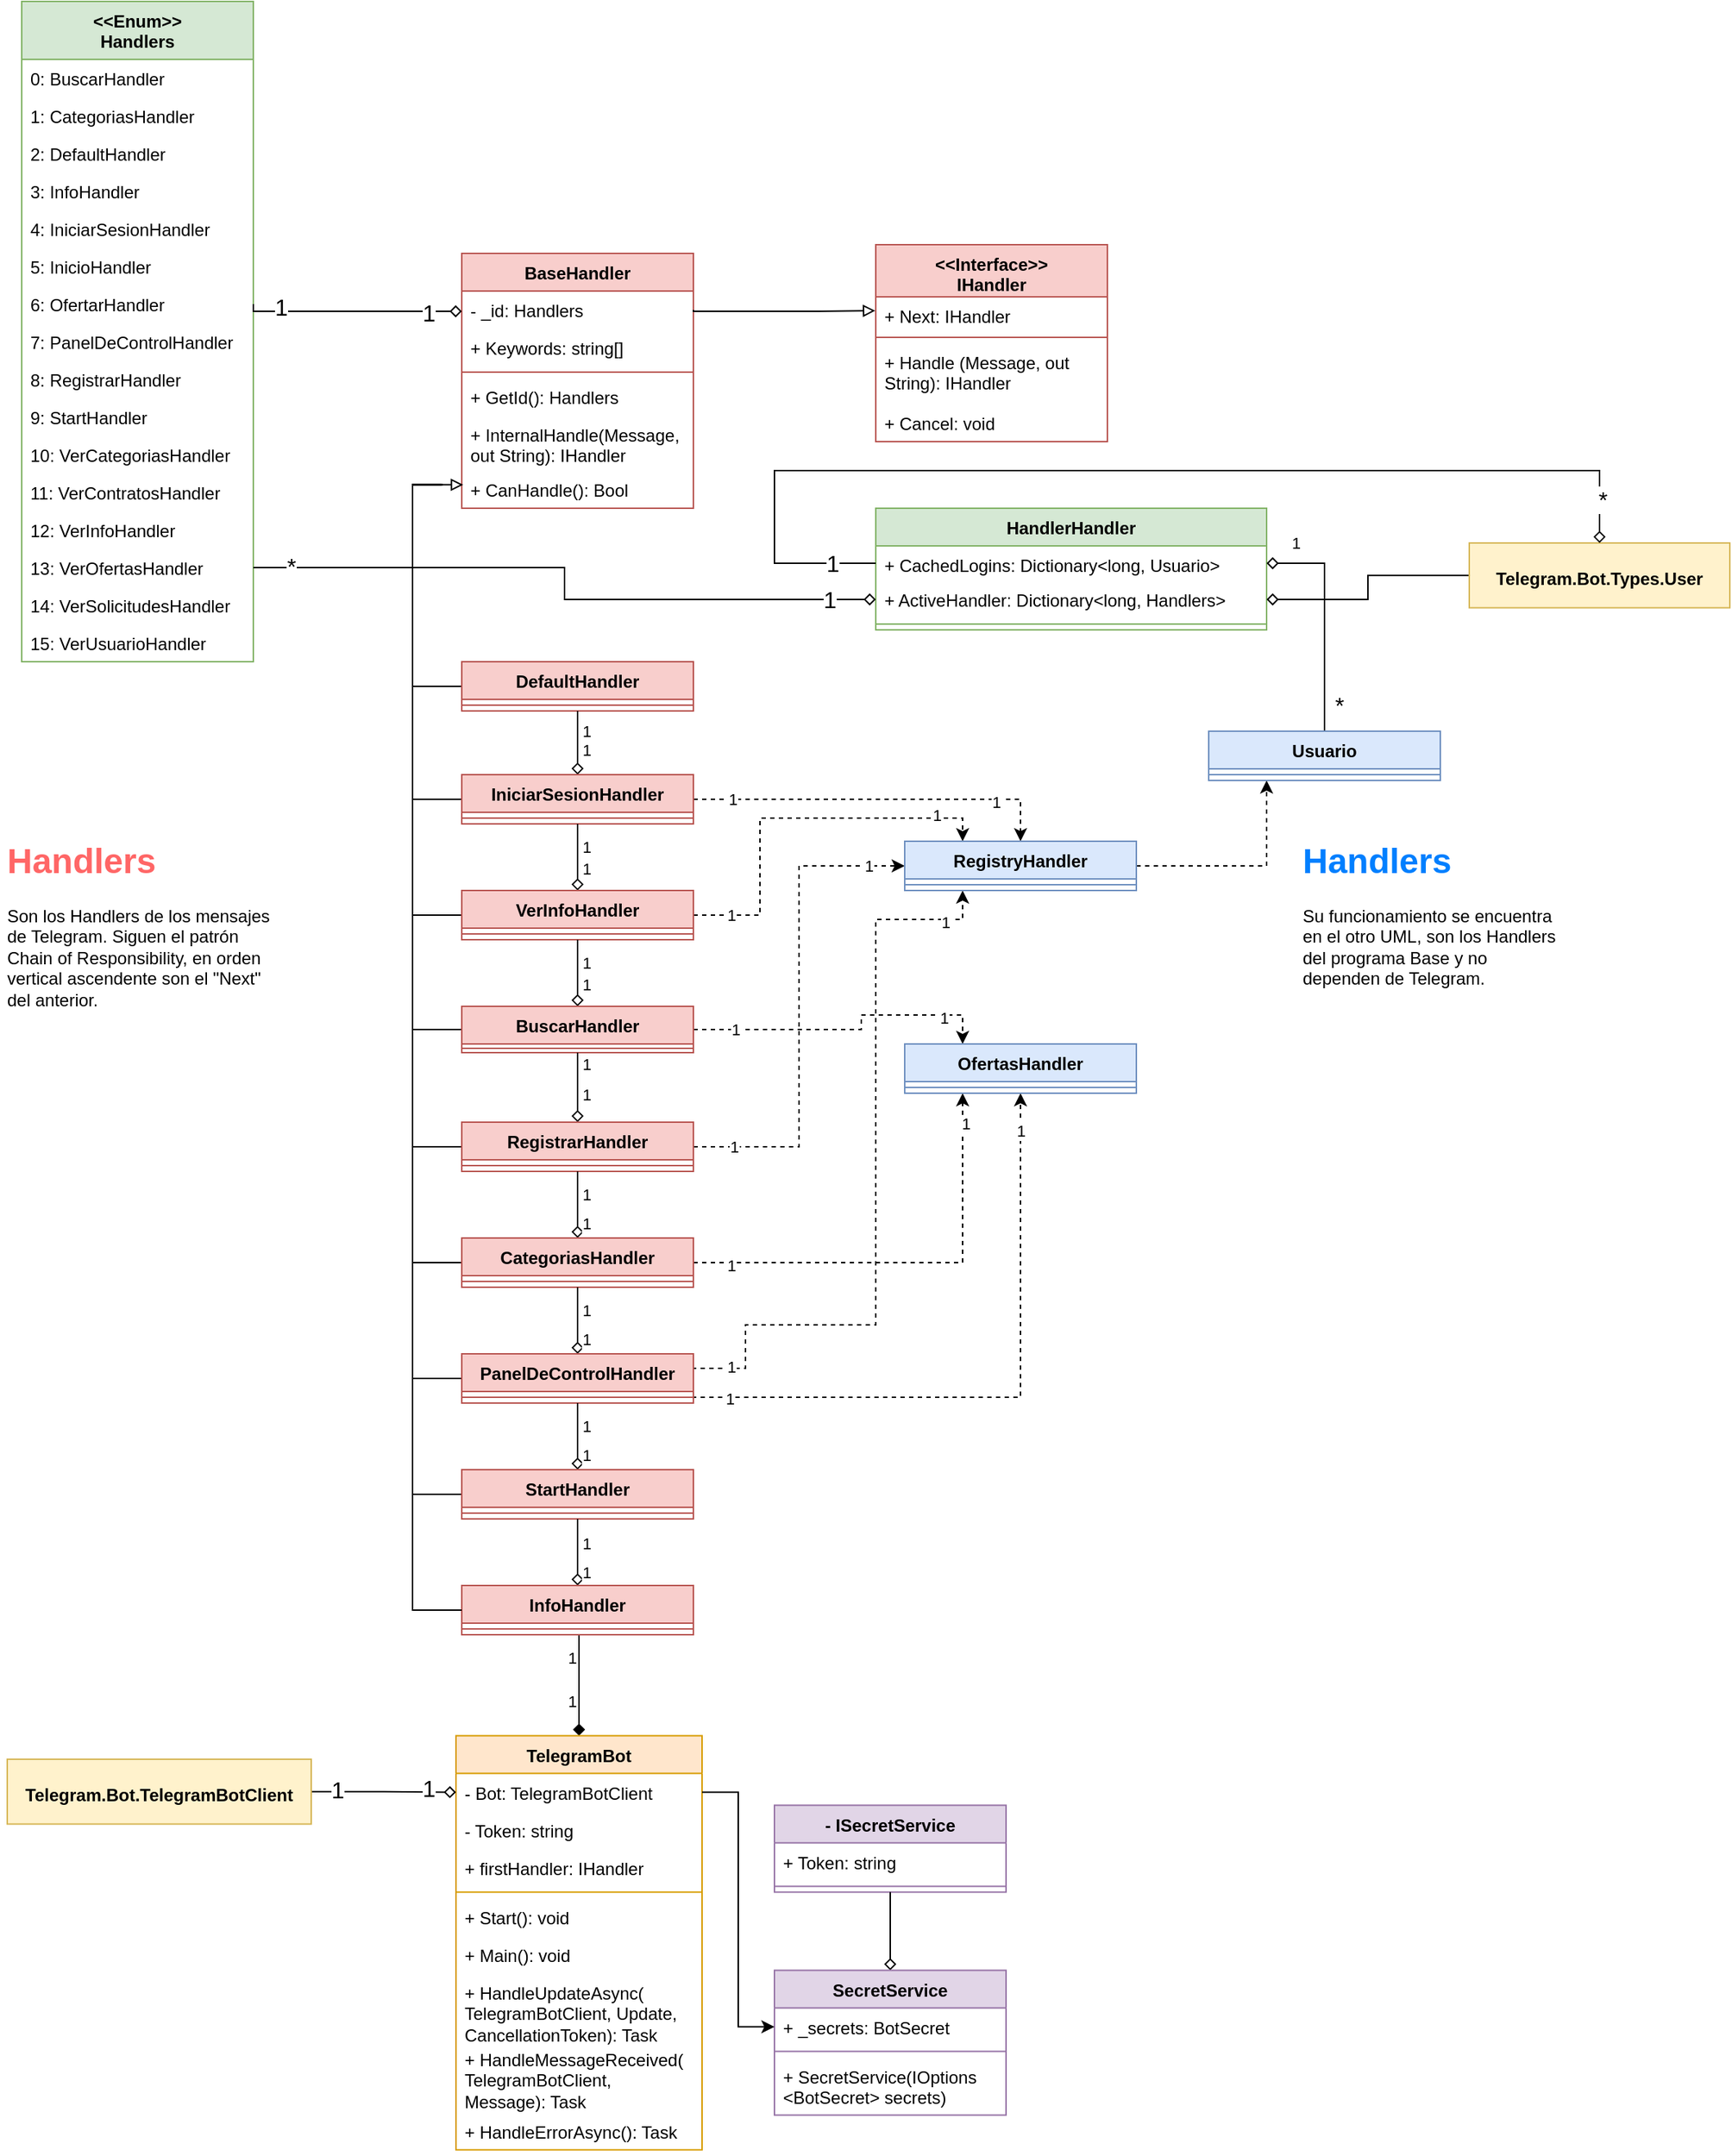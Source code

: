 <mxfile version="20.6.0" type="device"><diagram id="5D6c0CUboBWxZQgyeQoh" name="Página-1"><mxGraphModel dx="2161" dy="1936" grid="1" gridSize="10" guides="1" tooltips="1" connect="1" arrows="1" fold="1" page="1" pageScale="1" pageWidth="827" pageHeight="1169" math="0" shadow="0"><root><mxCell id="0"/><mxCell id="1" parent="0"/><mxCell id="lDYR-MdUCQBGgDWtgM6L-3" value="BaseHandler" style="swimlane;fontStyle=1;align=center;verticalAlign=top;childLayout=stackLayout;horizontal=1;startSize=26;horizontalStack=0;resizeParent=1;resizeParentMax=0;resizeLast=0;collapsible=1;marginBottom=0;fillColor=#f8cecc;strokeColor=#b85450;" parent="1" vertex="1"><mxGeometry x="294" y="80" width="160" height="176" as="geometry"/></mxCell><mxCell id="lDYR-MdUCQBGgDWtgM6L-4" value="- _id: Handlers" style="text;strokeColor=none;fillColor=none;align=left;verticalAlign=top;spacingLeft=4;spacingRight=4;overflow=hidden;rotatable=0;points=[[0,0.5],[1,0.5]];portConstraint=eastwest;" parent="lDYR-MdUCQBGgDWtgM6L-3" vertex="1"><mxGeometry y="26" width="160" height="26" as="geometry"/></mxCell><mxCell id="lDYR-MdUCQBGgDWtgM6L-42" value="+ Keywords: string[]" style="text;strokeColor=none;fillColor=none;align=left;verticalAlign=top;spacingLeft=4;spacingRight=4;overflow=hidden;rotatable=0;points=[[0,0.5],[1,0.5]];portConstraint=eastwest;" parent="lDYR-MdUCQBGgDWtgM6L-3" vertex="1"><mxGeometry y="52" width="160" height="26" as="geometry"/></mxCell><mxCell id="lDYR-MdUCQBGgDWtgM6L-5" value="" style="line;strokeWidth=1;fillColor=none;align=left;verticalAlign=middle;spacingTop=-1;spacingLeft=3;spacingRight=3;rotatable=0;labelPosition=right;points=[];portConstraint=eastwest;strokeColor=inherit;" parent="lDYR-MdUCQBGgDWtgM6L-3" vertex="1"><mxGeometry y="78" width="160" height="8" as="geometry"/></mxCell><mxCell id="lDYR-MdUCQBGgDWtgM6L-6" value="+ GetId(): Handlers" style="text;strokeColor=none;fillColor=none;align=left;verticalAlign=top;spacingLeft=4;spacingRight=4;overflow=hidden;rotatable=0;points=[[0,0.5],[1,0.5]];portConstraint=eastwest;" parent="lDYR-MdUCQBGgDWtgM6L-3" vertex="1"><mxGeometry y="86" width="160" height="26" as="geometry"/></mxCell><mxCell id="lDYR-MdUCQBGgDWtgM6L-37" value="+ InternalHandle(Message, out String): IHandler" style="text;strokeColor=none;fillColor=none;align=left;verticalAlign=top;spacingLeft=4;spacingRight=4;overflow=hidden;rotatable=0;points=[[0,0.5],[1,0.5]];portConstraint=eastwest;whiteSpace=wrap;" parent="lDYR-MdUCQBGgDWtgM6L-3" vertex="1"><mxGeometry y="112" width="160" height="38" as="geometry"/></mxCell><mxCell id="lDYR-MdUCQBGgDWtgM6L-38" value="+ CanHandle(): Bool" style="text;strokeColor=none;fillColor=none;align=left;verticalAlign=top;spacingLeft=4;spacingRight=4;overflow=hidden;rotatable=0;points=[[0,0.5],[1,0.5]];portConstraint=eastwest;" parent="lDYR-MdUCQBGgDWtgM6L-3" vertex="1"><mxGeometry y="150" width="160" height="26" as="geometry"/></mxCell><mxCell id="lDYR-MdUCQBGgDWtgM6L-7" value="&lt;&lt;Interface&gt;&gt;&#10;IHandler" style="swimlane;fontStyle=1;align=center;verticalAlign=top;childLayout=stackLayout;horizontal=1;startSize=36;horizontalStack=0;resizeParent=1;resizeParentMax=0;resizeLast=0;collapsible=1;marginBottom=0;fillColor=#f8cecc;strokeColor=#b85450;" parent="1" vertex="1"><mxGeometry x="580" y="74" width="160" height="136" as="geometry"/></mxCell><mxCell id="lDYR-MdUCQBGgDWtgM6L-8" value="+ Next: IHandler" style="text;strokeColor=none;fillColor=none;align=left;verticalAlign=top;spacingLeft=4;spacingRight=4;overflow=hidden;rotatable=0;points=[[0,0.5],[1,0.5]];portConstraint=eastwest;whiteSpace=wrap;" parent="lDYR-MdUCQBGgDWtgM6L-7" vertex="1"><mxGeometry y="36" width="160" height="24" as="geometry"/></mxCell><mxCell id="lDYR-MdUCQBGgDWtgM6L-9" value="" style="line;strokeWidth=1;fillColor=none;align=left;verticalAlign=middle;spacingTop=-1;spacingLeft=3;spacingRight=3;rotatable=0;labelPosition=right;points=[];portConstraint=eastwest;strokeColor=inherit;" parent="lDYR-MdUCQBGgDWtgM6L-7" vertex="1"><mxGeometry y="60" width="160" height="8" as="geometry"/></mxCell><mxCell id="lDYR-MdUCQBGgDWtgM6L-10" value="+ Handle (Message, out String): IHandler" style="text;strokeColor=none;fillColor=none;align=left;verticalAlign=top;spacingLeft=4;spacingRight=4;overflow=hidden;rotatable=0;points=[[0,0.5],[1,0.5]];portConstraint=eastwest;whiteSpace=wrap;" parent="lDYR-MdUCQBGgDWtgM6L-7" vertex="1"><mxGeometry y="68" width="160" height="42" as="geometry"/></mxCell><mxCell id="lDYR-MdUCQBGgDWtgM6L-40" value="+ Cancel: void" style="text;strokeColor=none;fillColor=none;align=left;verticalAlign=top;spacingLeft=4;spacingRight=4;overflow=hidden;rotatable=0;points=[[0,0.5],[1,0.5]];portConstraint=eastwest;" parent="lDYR-MdUCQBGgDWtgM6L-7" vertex="1"><mxGeometry y="110" width="160" height="26" as="geometry"/></mxCell><mxCell id="lDYR-MdUCQBGgDWtgM6L-11" style="edgeStyle=orthogonalEdgeStyle;rounded=0;orthogonalLoop=1;jettySize=auto;html=1;exitX=1;exitY=0.5;exitDx=0;exitDy=0;entryX=-0.002;entryY=0.399;entryDx=0;entryDy=0;endArrow=block;endFill=0;entryPerimeter=0;" parent="1" source="lDYR-MdUCQBGgDWtgM6L-4" target="lDYR-MdUCQBGgDWtgM6L-8" edge="1"><mxGeometry relative="1" as="geometry"><Array as="points"><mxPoint x="454" y="120"/><mxPoint x="540" y="120"/></Array></mxGeometry></mxCell><mxCell id="lDYR-MdUCQBGgDWtgM6L-12" value="&lt;&lt;Enum&gt;&gt;&#10;Handlers" style="swimlane;fontStyle=1;childLayout=stackLayout;horizontal=1;startSize=40;fillColor=#d5e8d4;horizontalStack=0;resizeParent=1;resizeParentMax=0;resizeLast=0;collapsible=1;marginBottom=0;strokeColor=#82b366;" parent="1" vertex="1"><mxGeometry x="-10" y="-94" width="160" height="456" as="geometry"/></mxCell><mxCell id="lDYR-MdUCQBGgDWtgM6L-13" value="0: BuscarHandler" style="text;strokeColor=none;fillColor=none;align=left;verticalAlign=top;spacingLeft=4;spacingRight=4;overflow=hidden;rotatable=0;points=[[0,0.5],[1,0.5]];portConstraint=eastwest;" parent="lDYR-MdUCQBGgDWtgM6L-12" vertex="1"><mxGeometry y="40" width="160" height="26" as="geometry"/></mxCell><mxCell id="lDYR-MdUCQBGgDWtgM6L-14" value="1: CategoriasHandler" style="text;strokeColor=none;fillColor=none;align=left;verticalAlign=top;spacingLeft=4;spacingRight=4;overflow=hidden;rotatable=0;points=[[0,0.5],[1,0.5]];portConstraint=eastwest;" parent="lDYR-MdUCQBGgDWtgM6L-12" vertex="1"><mxGeometry y="66" width="160" height="26" as="geometry"/></mxCell><mxCell id="lDYR-MdUCQBGgDWtgM6L-15" value="2: DefaultHandler" style="text;strokeColor=none;fillColor=none;align=left;verticalAlign=top;spacingLeft=4;spacingRight=4;overflow=hidden;rotatable=0;points=[[0,0.5],[1,0.5]];portConstraint=eastwest;" parent="lDYR-MdUCQBGgDWtgM6L-12" vertex="1"><mxGeometry y="92" width="160" height="26" as="geometry"/></mxCell><mxCell id="lDYR-MdUCQBGgDWtgM6L-16" value="3: InfoHandler" style="text;strokeColor=none;fillColor=none;align=left;verticalAlign=top;spacingLeft=4;spacingRight=4;overflow=hidden;rotatable=0;points=[[0,0.5],[1,0.5]];portConstraint=eastwest;" parent="lDYR-MdUCQBGgDWtgM6L-12" vertex="1"><mxGeometry y="118" width="160" height="26" as="geometry"/></mxCell><mxCell id="lDYR-MdUCQBGgDWtgM6L-17" value="4: IniciarSesionHandler" style="text;strokeColor=none;fillColor=none;align=left;verticalAlign=top;spacingLeft=4;spacingRight=4;overflow=hidden;rotatable=0;points=[[0,0.5],[1,0.5]];portConstraint=eastwest;" parent="lDYR-MdUCQBGgDWtgM6L-12" vertex="1"><mxGeometry y="144" width="160" height="26" as="geometry"/></mxCell><mxCell id="lDYR-MdUCQBGgDWtgM6L-24" value="5: InicioHandler" style="text;strokeColor=none;fillColor=none;align=left;verticalAlign=top;spacingLeft=4;spacingRight=4;overflow=hidden;rotatable=0;points=[[0,0.5],[1,0.5]];portConstraint=eastwest;" parent="lDYR-MdUCQBGgDWtgM6L-12" vertex="1"><mxGeometry y="170" width="160" height="26" as="geometry"/></mxCell><mxCell id="lDYR-MdUCQBGgDWtgM6L-18" value="6: OfertarHandler" style="text;strokeColor=none;fillColor=none;align=left;verticalAlign=top;spacingLeft=4;spacingRight=4;overflow=hidden;rotatable=0;points=[[0,0.5],[1,0.5]];portConstraint=eastwest;" parent="lDYR-MdUCQBGgDWtgM6L-12" vertex="1"><mxGeometry y="196" width="160" height="26" as="geometry"/></mxCell><mxCell id="lDYR-MdUCQBGgDWtgM6L-32" value="7: PanelDeControlHandler" style="text;strokeColor=none;fillColor=none;align=left;verticalAlign=top;spacingLeft=4;spacingRight=4;overflow=hidden;rotatable=0;points=[[0,0.5],[1,0.5]];portConstraint=eastwest;" parent="lDYR-MdUCQBGgDWtgM6L-12" vertex="1"><mxGeometry y="222" width="160" height="26" as="geometry"/></mxCell><mxCell id="lDYR-MdUCQBGgDWtgM6L-23" value="8: RegistrarHandler" style="text;strokeColor=none;fillColor=none;align=left;verticalAlign=top;spacingLeft=4;spacingRight=4;overflow=hidden;rotatable=0;points=[[0,0.5],[1,0.5]];portConstraint=eastwest;" parent="lDYR-MdUCQBGgDWtgM6L-12" vertex="1"><mxGeometry y="248" width="160" height="26" as="geometry"/></mxCell><mxCell id="lDYR-MdUCQBGgDWtgM6L-26" value="9: StartHandler" style="text;strokeColor=none;fillColor=none;align=left;verticalAlign=top;spacingLeft=4;spacingRight=4;overflow=hidden;rotatable=0;points=[[0,0.5],[1,0.5]];portConstraint=eastwest;" parent="lDYR-MdUCQBGgDWtgM6L-12" vertex="1"><mxGeometry y="274" width="160" height="26" as="geometry"/></mxCell><mxCell id="lDYR-MdUCQBGgDWtgM6L-31" value="10: VerCategoriasHandler" style="text;strokeColor=none;fillColor=none;align=left;verticalAlign=top;spacingLeft=4;spacingRight=4;overflow=hidden;rotatable=0;points=[[0,0.5],[1,0.5]];portConstraint=eastwest;" parent="lDYR-MdUCQBGgDWtgM6L-12" vertex="1"><mxGeometry y="300" width="160" height="26" as="geometry"/></mxCell><mxCell id="lDYR-MdUCQBGgDWtgM6L-27" value="11: VerContratosHandler" style="text;strokeColor=none;fillColor=none;align=left;verticalAlign=top;spacingLeft=4;spacingRight=4;overflow=hidden;rotatable=0;points=[[0,0.5],[1,0.5]];portConstraint=eastwest;" parent="lDYR-MdUCQBGgDWtgM6L-12" vertex="1"><mxGeometry y="326" width="160" height="26" as="geometry"/></mxCell><mxCell id="lDYR-MdUCQBGgDWtgM6L-30" value="12: VerInfoHandler" style="text;strokeColor=none;fillColor=none;align=left;verticalAlign=top;spacingLeft=4;spacingRight=4;overflow=hidden;rotatable=0;points=[[0,0.5],[1,0.5]];portConstraint=eastwest;" parent="lDYR-MdUCQBGgDWtgM6L-12" vertex="1"><mxGeometry y="352" width="160" height="26" as="geometry"/></mxCell><mxCell id="lDYR-MdUCQBGgDWtgM6L-29" value="13: VerOfertasHandler" style="text;strokeColor=none;fillColor=none;align=left;verticalAlign=top;spacingLeft=4;spacingRight=4;overflow=hidden;rotatable=0;points=[[0,0.5],[1,0.5]];portConstraint=eastwest;" parent="lDYR-MdUCQBGgDWtgM6L-12" vertex="1"><mxGeometry y="378" width="160" height="26" as="geometry"/></mxCell><mxCell id="lDYR-MdUCQBGgDWtgM6L-28" value="14: VerSolicitudesHandler" style="text;strokeColor=none;fillColor=none;align=left;verticalAlign=top;spacingLeft=4;spacingRight=4;overflow=hidden;rotatable=0;points=[[0,0.5],[1,0.5]];portConstraint=eastwest;" parent="lDYR-MdUCQBGgDWtgM6L-12" vertex="1"><mxGeometry y="404" width="160" height="26" as="geometry"/></mxCell><mxCell id="lDYR-MdUCQBGgDWtgM6L-19" value="15: VerUsuarioHandler" style="text;strokeColor=none;fillColor=none;align=left;verticalAlign=top;spacingLeft=4;spacingRight=4;overflow=hidden;rotatable=0;points=[[0,0.5],[1,0.5]];portConstraint=eastwest;" parent="lDYR-MdUCQBGgDWtgM6L-12" vertex="1"><mxGeometry y="430" width="160" height="26" as="geometry"/></mxCell><mxCell id="lDYR-MdUCQBGgDWtgM6L-73" style="edgeStyle=orthogonalEdgeStyle;rounded=0;orthogonalLoop=1;jettySize=auto;html=1;exitX=0;exitY=0.5;exitDx=0;exitDy=0;entryX=-0.021;entryY=0.542;entryDx=0;entryDy=0;startArrow=none;startFill=0;endArrow=none;endFill=0;entryPerimeter=0;" parent="1" source="lDYR-MdUCQBGgDWtgM6L-43" target="lDYR-MdUCQBGgDWtgM6L-74" edge="1"><mxGeometry relative="1" as="geometry"/></mxCell><mxCell id="lDYR-MdUCQBGgDWtgM6L-43" value="DefaultHandler" style="swimlane;fontStyle=1;align=center;verticalAlign=top;childLayout=stackLayout;horizontal=1;startSize=26;horizontalStack=0;resizeParent=1;resizeParentMax=0;resizeLast=0;collapsible=1;marginBottom=0;fillColor=#f8cecc;strokeColor=#b85450;" parent="1" vertex="1"><mxGeometry x="294" y="362" width="160" height="34" as="geometry"/></mxCell><mxCell id="lDYR-MdUCQBGgDWtgM6L-45" value="" style="line;strokeWidth=1;fillColor=none;align=left;verticalAlign=middle;spacingTop=-1;spacingLeft=3;spacingRight=3;rotatable=0;labelPosition=right;points=[];portConstraint=eastwest;strokeColor=inherit;" parent="lDYR-MdUCQBGgDWtgM6L-43" vertex="1"><mxGeometry y="26" width="160" height="8" as="geometry"/></mxCell><mxCell id="lDYR-MdUCQBGgDWtgM6L-72" style="edgeStyle=orthogonalEdgeStyle;rounded=0;orthogonalLoop=1;jettySize=auto;html=1;exitX=0;exitY=0.5;exitDx=0;exitDy=0;entryX=0.048;entryY=0.556;entryDx=0;entryDy=0;startArrow=none;startFill=0;endArrow=none;endFill=0;entryPerimeter=0;" parent="1" source="lDYR-MdUCQBGgDWtgM6L-47" target="lDYR-MdUCQBGgDWtgM6L-74" edge="1"><mxGeometry relative="1" as="geometry"/></mxCell><mxCell id="lDYR-MdUCQBGgDWtgM6L-89" value="1" style="edgeStyle=orthogonalEdgeStyle;rounded=0;sketch=0;orthogonalLoop=1;jettySize=auto;html=1;exitX=0.5;exitY=0;exitDx=0;exitDy=0;entryX=0.5;entryY=1;entryDx=0;entryDy=0;shadow=0;strokeColor=default;strokeWidth=1;startArrow=diamond;startFill=0;endArrow=none;endFill=0;" parent="1" source="lDYR-MdUCQBGgDWtgM6L-47" target="lDYR-MdUCQBGgDWtgM6L-43" edge="1"><mxGeometry x="0.364" y="-6" relative="1" as="geometry"><mxPoint as="offset"/></mxGeometry></mxCell><mxCell id="lDYR-MdUCQBGgDWtgM6L-90" value="1" style="edgeLabel;html=1;align=center;verticalAlign=middle;resizable=0;points=[];" parent="lDYR-MdUCQBGgDWtgM6L-89" connectable="0" vertex="1"><mxGeometry x="-0.23" relative="1" as="geometry"><mxPoint x="6" as="offset"/></mxGeometry></mxCell><mxCell id="atNkxQRXbYO_ZV1qHzxC-9" style="edgeStyle=orthogonalEdgeStyle;rounded=0;orthogonalLoop=1;jettySize=auto;html=1;exitX=1;exitY=0.5;exitDx=0;exitDy=0;entryX=0.5;entryY=0;entryDx=0;entryDy=0;dashed=1;" parent="1" source="lDYR-MdUCQBGgDWtgM6L-47" target="atNkxQRXbYO_ZV1qHzxC-2" edge="1"><mxGeometry relative="1" as="geometry"/></mxCell><mxCell id="atNkxQRXbYO_ZV1qHzxC-12" value="1" style="edgeLabel;html=1;align=center;verticalAlign=middle;resizable=0;points=[];" parent="atNkxQRXbYO_ZV1qHzxC-9" connectable="0" vertex="1"><mxGeometry x="-0.788" relative="1" as="geometry"><mxPoint as="offset"/></mxGeometry></mxCell><mxCell id="atNkxQRXbYO_ZV1qHzxC-17" value="1" style="edgeLabel;html=1;align=center;verticalAlign=middle;resizable=0;points=[];" parent="atNkxQRXbYO_ZV1qHzxC-9" connectable="0" vertex="1"><mxGeometry x="0.641" y="-2" relative="1" as="geometry"><mxPoint as="offset"/></mxGeometry></mxCell><mxCell id="lDYR-MdUCQBGgDWtgM6L-47" value="IniciarSesionHandler" style="swimlane;fontStyle=1;align=center;verticalAlign=top;childLayout=stackLayout;horizontal=1;startSize=26;horizontalStack=0;resizeParent=1;resizeParentMax=0;resizeLast=0;collapsible=1;marginBottom=0;fillColor=#f8cecc;strokeColor=#b85450;" parent="1" vertex="1"><mxGeometry x="294" y="440" width="160" height="34" as="geometry"/></mxCell><mxCell id="lDYR-MdUCQBGgDWtgM6L-48" value="" style="line;strokeWidth=1;fillColor=none;align=left;verticalAlign=middle;spacingTop=-1;spacingLeft=3;spacingRight=3;rotatable=0;labelPosition=right;points=[];portConstraint=eastwest;strokeColor=inherit;" parent="lDYR-MdUCQBGgDWtgM6L-47" vertex="1"><mxGeometry y="26" width="160" height="8" as="geometry"/></mxCell><mxCell id="lDYR-MdUCQBGgDWtgM6L-71" style="edgeStyle=orthogonalEdgeStyle;rounded=0;orthogonalLoop=1;jettySize=auto;html=1;exitX=0;exitY=0.5;exitDx=0;exitDy=0;entryX=0.003;entryY=0.542;entryDx=0;entryDy=0;startArrow=none;startFill=0;endArrow=none;endFill=0;entryPerimeter=0;" parent="1" source="lDYR-MdUCQBGgDWtgM6L-49" target="lDYR-MdUCQBGgDWtgM6L-74" edge="1"><mxGeometry relative="1" as="geometry"/></mxCell><mxCell id="lDYR-MdUCQBGgDWtgM6L-88" value="1" style="edgeStyle=orthogonalEdgeStyle;rounded=0;sketch=0;orthogonalLoop=1;jettySize=auto;html=1;exitX=0.5;exitY=0;exitDx=0;exitDy=0;entryX=0.5;entryY=1;entryDx=0;entryDy=0;shadow=0;strokeColor=default;strokeWidth=1;startArrow=diamond;startFill=0;endArrow=none;endFill=0;" parent="1" source="lDYR-MdUCQBGgDWtgM6L-49" target="lDYR-MdUCQBGgDWtgM6L-47" edge="1"><mxGeometry x="0.304" y="-6" relative="1" as="geometry"><mxPoint as="offset"/></mxGeometry></mxCell><mxCell id="lDYR-MdUCQBGgDWtgM6L-91" value="1" style="edgeLabel;html=1;align=center;verticalAlign=middle;resizable=0;points=[];" parent="lDYR-MdUCQBGgDWtgM6L-88" connectable="0" vertex="1"><mxGeometry x="-0.322" y="1" relative="1" as="geometry"><mxPoint x="7" as="offset"/></mxGeometry></mxCell><mxCell id="atNkxQRXbYO_ZV1qHzxC-11" style="edgeStyle=orthogonalEdgeStyle;rounded=0;orthogonalLoop=1;jettySize=auto;html=1;exitX=1;exitY=0.5;exitDx=0;exitDy=0;entryX=0.25;entryY=0;entryDx=0;entryDy=0;dashed=1;" parent="1" source="lDYR-MdUCQBGgDWtgM6L-49" target="atNkxQRXbYO_ZV1qHzxC-2" edge="1"><mxGeometry relative="1" as="geometry"><Array as="points"><mxPoint x="500" y="537"/><mxPoint x="500" y="470"/><mxPoint x="640" y="470"/></Array></mxGeometry></mxCell><mxCell id="atNkxQRXbYO_ZV1qHzxC-13" value="1" style="edgeLabel;html=1;align=center;verticalAlign=middle;resizable=0;points=[];" parent="atNkxQRXbYO_ZV1qHzxC-11" connectable="0" vertex="1"><mxGeometry x="-0.805" relative="1" as="geometry"><mxPoint as="offset"/></mxGeometry></mxCell><mxCell id="atNkxQRXbYO_ZV1qHzxC-16" value="1" style="edgeLabel;html=1;align=center;verticalAlign=middle;resizable=0;points=[];" parent="atNkxQRXbYO_ZV1qHzxC-11" connectable="0" vertex="1"><mxGeometry x="0.745" y="2" relative="1" as="geometry"><mxPoint as="offset"/></mxGeometry></mxCell><mxCell id="lDYR-MdUCQBGgDWtgM6L-49" value="VerInfoHandler" style="swimlane;fontStyle=1;align=center;verticalAlign=top;childLayout=stackLayout;horizontal=1;startSize=26;horizontalStack=0;resizeParent=1;resizeParentMax=0;resizeLast=0;collapsible=1;marginBottom=0;fillColor=#f8cecc;strokeColor=#b85450;" parent="1" vertex="1"><mxGeometry x="294" y="520" width="160" height="34" as="geometry"/></mxCell><mxCell id="lDYR-MdUCQBGgDWtgM6L-50" value="" style="line;strokeWidth=1;fillColor=none;align=left;verticalAlign=middle;spacingTop=-1;spacingLeft=3;spacingRight=3;rotatable=0;labelPosition=right;points=[];portConstraint=eastwest;strokeColor=inherit;" parent="lDYR-MdUCQBGgDWtgM6L-49" vertex="1"><mxGeometry y="26" width="160" height="8" as="geometry"/></mxCell><mxCell id="lDYR-MdUCQBGgDWtgM6L-70" style="edgeStyle=orthogonalEdgeStyle;rounded=0;orthogonalLoop=1;jettySize=auto;html=1;exitX=0;exitY=0.5;exitDx=0;exitDy=0;entryX=-0.026;entryY=0.556;entryDx=0;entryDy=0;startArrow=none;startFill=0;endArrow=none;endFill=0;entryPerimeter=0;" parent="1" source="lDYR-MdUCQBGgDWtgM6L-51" target="lDYR-MdUCQBGgDWtgM6L-74" edge="1"><mxGeometry relative="1" as="geometry"/></mxCell><mxCell id="lDYR-MdUCQBGgDWtgM6L-86" value="1" style="edgeStyle=orthogonalEdgeStyle;rounded=0;sketch=0;orthogonalLoop=1;jettySize=auto;html=1;exitX=0.5;exitY=0;exitDx=0;exitDy=0;entryX=0.5;entryY=1;entryDx=0;entryDy=0;shadow=0;strokeColor=default;strokeWidth=1;startArrow=diamond;startFill=0;endArrow=none;endFill=0;" parent="1" source="lDYR-MdUCQBGgDWtgM6L-51" target="lDYR-MdUCQBGgDWtgM6L-49" edge="1"><mxGeometry x="0.304" y="-6" relative="1" as="geometry"><mxPoint as="offset"/></mxGeometry></mxCell><mxCell id="lDYR-MdUCQBGgDWtgM6L-92" value="1" style="edgeLabel;html=1;align=center;verticalAlign=middle;resizable=0;points=[];" parent="lDYR-MdUCQBGgDWtgM6L-86" connectable="0" vertex="1"><mxGeometry x="-0.263" y="-1" relative="1" as="geometry"><mxPoint x="5" y="2" as="offset"/></mxGeometry></mxCell><mxCell id="atNkxQRXbYO_ZV1qHzxC-24" style="edgeStyle=orthogonalEdgeStyle;rounded=0;orthogonalLoop=1;jettySize=auto;html=1;exitX=1;exitY=0.5;exitDx=0;exitDy=0;entryX=0.25;entryY=0;entryDx=0;entryDy=0;dashed=1;" parent="1" source="lDYR-MdUCQBGgDWtgM6L-51" target="atNkxQRXbYO_ZV1qHzxC-18" edge="1"><mxGeometry relative="1" as="geometry"><Array as="points"><mxPoint x="570" y="616"/><mxPoint x="570" y="606"/><mxPoint x="640" y="606"/></Array></mxGeometry></mxCell><mxCell id="atNkxQRXbYO_ZV1qHzxC-28" value="1" style="edgeLabel;html=1;align=center;verticalAlign=middle;resizable=0;points=[];" parent="atNkxQRXbYO_ZV1qHzxC-24" connectable="0" vertex="1"><mxGeometry x="0.693" y="-2" relative="1" as="geometry"><mxPoint as="offset"/></mxGeometry></mxCell><mxCell id="atNkxQRXbYO_ZV1qHzxC-32" value="1" style="edgeLabel;html=1;align=center;verticalAlign=middle;resizable=0;points=[];" parent="atNkxQRXbYO_ZV1qHzxC-24" connectable="0" vertex="1"><mxGeometry x="-0.736" relative="1" as="geometry"><mxPoint as="offset"/></mxGeometry></mxCell><mxCell id="lDYR-MdUCQBGgDWtgM6L-51" value="BuscarHandler" style="swimlane;fontStyle=1;align=center;verticalAlign=top;childLayout=stackLayout;horizontal=1;startSize=26;horizontalStack=0;resizeParent=1;resizeParentMax=0;resizeLast=0;collapsible=1;marginBottom=0;fillColor=#f8cecc;strokeColor=#b85450;" parent="1" vertex="1"><mxGeometry x="294" y="600" width="160" height="32" as="geometry"/></mxCell><mxCell id="lDYR-MdUCQBGgDWtgM6L-52" value="" style="line;strokeWidth=1;fillColor=none;align=left;verticalAlign=middle;spacingTop=-1;spacingLeft=3;spacingRight=3;rotatable=0;labelPosition=right;points=[];portConstraint=eastwest;strokeColor=inherit;" parent="lDYR-MdUCQBGgDWtgM6L-51" vertex="1"><mxGeometry y="26" width="160" height="6" as="geometry"/></mxCell><mxCell id="lDYR-MdUCQBGgDWtgM6L-69" style="edgeStyle=orthogonalEdgeStyle;rounded=0;orthogonalLoop=1;jettySize=auto;html=1;exitX=0;exitY=0.5;exitDx=0;exitDy=0;entryX=0;entryY=0.571;entryDx=0;entryDy=0;startArrow=none;startFill=0;endArrow=none;endFill=0;entryPerimeter=0;" parent="1" source="lDYR-MdUCQBGgDWtgM6L-53" target="lDYR-MdUCQBGgDWtgM6L-74" edge="1"><mxGeometry relative="1" as="geometry"/></mxCell><mxCell id="lDYR-MdUCQBGgDWtgM6L-85" style="edgeStyle=orthogonalEdgeStyle;rounded=0;sketch=0;orthogonalLoop=1;jettySize=auto;html=1;exitX=0.5;exitY=0;exitDx=0;exitDy=0;entryX=0.5;entryY=1;entryDx=0;entryDy=0;shadow=0;strokeColor=default;strokeWidth=1;startArrow=diamond;startFill=0;endArrow=none;endFill=0;" parent="1" source="lDYR-MdUCQBGgDWtgM6L-53" target="lDYR-MdUCQBGgDWtgM6L-51" edge="1"><mxGeometry relative="1" as="geometry"/></mxCell><mxCell id="lDYR-MdUCQBGgDWtgM6L-93" value="1" style="edgeLabel;html=1;align=center;verticalAlign=middle;resizable=0;points=[];" parent="lDYR-MdUCQBGgDWtgM6L-85" connectable="0" vertex="1"><mxGeometry x="0.198" y="-1" relative="1" as="geometry"><mxPoint x="5" y="-11" as="offset"/></mxGeometry></mxCell><mxCell id="lDYR-MdUCQBGgDWtgM6L-94" value="1" style="edgeLabel;html=1;align=center;verticalAlign=middle;resizable=0;points=[];" parent="lDYR-MdUCQBGgDWtgM6L-85" connectable="0" vertex="1"><mxGeometry x="-0.184" y="-2" relative="1" as="geometry"><mxPoint x="4" as="offset"/></mxGeometry></mxCell><mxCell id="atNkxQRXbYO_ZV1qHzxC-10" style="edgeStyle=orthogonalEdgeStyle;rounded=0;orthogonalLoop=1;jettySize=auto;html=1;exitX=1;exitY=0.5;exitDx=0;exitDy=0;entryX=0;entryY=0.5;entryDx=0;entryDy=0;dashed=1;" parent="1" source="lDYR-MdUCQBGgDWtgM6L-53" target="atNkxQRXbYO_ZV1qHzxC-2" edge="1"><mxGeometry relative="1" as="geometry"/></mxCell><mxCell id="atNkxQRXbYO_ZV1qHzxC-14" value="1" style="edgeLabel;html=1;align=center;verticalAlign=middle;resizable=0;points=[];" parent="atNkxQRXbYO_ZV1qHzxC-10" connectable="0" vertex="1"><mxGeometry x="-0.837" relative="1" as="geometry"><mxPoint as="offset"/></mxGeometry></mxCell><mxCell id="atNkxQRXbYO_ZV1qHzxC-15" value="1" style="edgeLabel;html=1;align=center;verticalAlign=middle;resizable=0;points=[];" parent="atNkxQRXbYO_ZV1qHzxC-10" connectable="0" vertex="1"><mxGeometry x="0.852" relative="1" as="geometry"><mxPoint as="offset"/></mxGeometry></mxCell><mxCell id="lDYR-MdUCQBGgDWtgM6L-53" value="RegistrarHandler" style="swimlane;fontStyle=1;align=center;verticalAlign=top;childLayout=stackLayout;horizontal=1;startSize=26;horizontalStack=0;resizeParent=1;resizeParentMax=0;resizeLast=0;collapsible=1;marginBottom=0;fillColor=#f8cecc;strokeColor=#b85450;" parent="1" vertex="1"><mxGeometry x="294" y="680" width="160" height="34" as="geometry"/></mxCell><mxCell id="lDYR-MdUCQBGgDWtgM6L-54" value="" style="line;strokeWidth=1;fillColor=none;align=left;verticalAlign=middle;spacingTop=-1;spacingLeft=3;spacingRight=3;rotatable=0;labelPosition=right;points=[];portConstraint=eastwest;strokeColor=inherit;" parent="lDYR-MdUCQBGgDWtgM6L-53" vertex="1"><mxGeometry y="26" width="160" height="8" as="geometry"/></mxCell><mxCell id="lDYR-MdUCQBGgDWtgM6L-68" style="edgeStyle=orthogonalEdgeStyle;rounded=0;orthogonalLoop=1;jettySize=auto;html=1;exitX=0;exitY=0.5;exitDx=0;exitDy=0;entryX=0.003;entryY=0.563;entryDx=0;entryDy=0;startArrow=none;startFill=0;endArrow=none;endFill=0;entryPerimeter=0;" parent="1" source="lDYR-MdUCQBGgDWtgM6L-55" target="lDYR-MdUCQBGgDWtgM6L-74" edge="1"><mxGeometry relative="1" as="geometry"/></mxCell><mxCell id="lDYR-MdUCQBGgDWtgM6L-84" style="edgeStyle=orthogonalEdgeStyle;rounded=0;sketch=0;orthogonalLoop=1;jettySize=auto;html=1;exitX=0.5;exitY=0;exitDx=0;exitDy=0;entryX=0.5;entryY=1;entryDx=0;entryDy=0;shadow=0;strokeColor=default;strokeWidth=1;startArrow=diamond;startFill=0;endArrow=none;endFill=0;" parent="1" source="lDYR-MdUCQBGgDWtgM6L-55" target="lDYR-MdUCQBGgDWtgM6L-53" edge="1"><mxGeometry relative="1" as="geometry"/></mxCell><mxCell id="lDYR-MdUCQBGgDWtgM6L-95" value="1" style="edgeLabel;html=1;align=center;verticalAlign=middle;resizable=0;points=[];" parent="lDYR-MdUCQBGgDWtgM6L-84" connectable="0" vertex="1"><mxGeometry x="0.238" relative="1" as="geometry"><mxPoint x="6" y="-2" as="offset"/></mxGeometry></mxCell><mxCell id="lDYR-MdUCQBGgDWtgM6L-96" value="1" style="edgeLabel;html=1;align=center;verticalAlign=middle;resizable=0;points=[];" parent="lDYR-MdUCQBGgDWtgM6L-84" connectable="0" vertex="1"><mxGeometry x="0.327" relative="1" as="geometry"><mxPoint x="6" y="20" as="offset"/></mxGeometry></mxCell><mxCell id="atNkxQRXbYO_ZV1qHzxC-23" style="edgeStyle=orthogonalEdgeStyle;rounded=0;orthogonalLoop=1;jettySize=auto;html=1;exitX=1;exitY=0.5;exitDx=0;exitDy=0;entryX=0.25;entryY=1;entryDx=0;entryDy=0;dashed=1;" parent="1" source="lDYR-MdUCQBGgDWtgM6L-55" target="atNkxQRXbYO_ZV1qHzxC-18" edge="1"><mxGeometry relative="1" as="geometry"/></mxCell><mxCell id="atNkxQRXbYO_ZV1qHzxC-29" value="1" style="edgeLabel;html=1;align=center;verticalAlign=middle;resizable=0;points=[];" parent="atNkxQRXbYO_ZV1qHzxC-23" connectable="0" vertex="1"><mxGeometry x="0.862" y="-2" relative="1" as="geometry"><mxPoint as="offset"/></mxGeometry></mxCell><mxCell id="atNkxQRXbYO_ZV1qHzxC-31" value="1" style="edgeLabel;html=1;align=center;verticalAlign=middle;resizable=0;points=[];" parent="atNkxQRXbYO_ZV1qHzxC-23" connectable="0" vertex="1"><mxGeometry x="-0.783" y="-2" relative="1" as="geometry"><mxPoint x="-7" as="offset"/></mxGeometry></mxCell><mxCell id="lDYR-MdUCQBGgDWtgM6L-55" value="CategoriasHandler" style="swimlane;fontStyle=1;align=center;verticalAlign=top;childLayout=stackLayout;horizontal=1;startSize=26;horizontalStack=0;resizeParent=1;resizeParentMax=0;resizeLast=0;collapsible=1;marginBottom=0;fillColor=#f8cecc;strokeColor=#b85450;" parent="1" vertex="1"><mxGeometry x="294" y="760" width="160" height="34" as="geometry"/></mxCell><mxCell id="lDYR-MdUCQBGgDWtgM6L-56" value="" style="line;strokeWidth=1;fillColor=none;align=left;verticalAlign=middle;spacingTop=-1;spacingLeft=3;spacingRight=3;rotatable=0;labelPosition=right;points=[];portConstraint=eastwest;strokeColor=inherit;" parent="lDYR-MdUCQBGgDWtgM6L-55" vertex="1"><mxGeometry y="26" width="160" height="8" as="geometry"/></mxCell><mxCell id="lDYR-MdUCQBGgDWtgM6L-67" style="edgeStyle=orthogonalEdgeStyle;rounded=0;orthogonalLoop=1;jettySize=auto;html=1;exitX=0;exitY=0.5;exitDx=0;exitDy=0;entryX=-0.007;entryY=0.563;entryDx=0;entryDy=0;startArrow=none;startFill=0;endArrow=none;endFill=0;entryPerimeter=0;" parent="1" source="lDYR-MdUCQBGgDWtgM6L-57" target="lDYR-MdUCQBGgDWtgM6L-74" edge="1"><mxGeometry relative="1" as="geometry"/></mxCell><mxCell id="lDYR-MdUCQBGgDWtgM6L-83" style="edgeStyle=orthogonalEdgeStyle;rounded=0;sketch=0;orthogonalLoop=1;jettySize=auto;html=1;exitX=0.5;exitY=0;exitDx=0;exitDy=0;entryX=0.5;entryY=1;entryDx=0;entryDy=0;shadow=0;strokeColor=default;strokeWidth=1;startArrow=diamond;startFill=0;endArrow=none;endFill=0;" parent="1" source="lDYR-MdUCQBGgDWtgM6L-57" target="lDYR-MdUCQBGgDWtgM6L-55" edge="1"><mxGeometry relative="1" as="geometry"/></mxCell><mxCell id="lDYR-MdUCQBGgDWtgM6L-97" value="1" style="edgeLabel;html=1;align=center;verticalAlign=middle;resizable=0;points=[];" parent="lDYR-MdUCQBGgDWtgM6L-83" connectable="0" vertex="1"><mxGeometry x="0.222" y="-2" relative="1" as="geometry"><mxPoint x="4" y="-2" as="offset"/></mxGeometry></mxCell><mxCell id="lDYR-MdUCQBGgDWtgM6L-98" value="1" style="edgeLabel;html=1;align=center;verticalAlign=middle;resizable=0;points=[];" parent="lDYR-MdUCQBGgDWtgM6L-83" connectable="0" vertex="1"><mxGeometry x="0.258" y="1" relative="1" as="geometry"><mxPoint x="7" y="19" as="offset"/></mxGeometry></mxCell><mxCell id="atNkxQRXbYO_ZV1qHzxC-25" style="edgeStyle=orthogonalEdgeStyle;rounded=0;orthogonalLoop=1;jettySize=auto;html=1;exitX=1;exitY=0.5;exitDx=0;exitDy=0;entryX=0.5;entryY=1;entryDx=0;entryDy=0;dashed=1;" parent="1" source="lDYR-MdUCQBGgDWtgM6L-57" target="atNkxQRXbYO_ZV1qHzxC-18" edge="1"><mxGeometry relative="1" as="geometry"><Array as="points"><mxPoint x="454" y="870"/><mxPoint x="680" y="870"/></Array></mxGeometry></mxCell><mxCell id="atNkxQRXbYO_ZV1qHzxC-30" value="1" style="edgeLabel;html=1;align=center;verticalAlign=middle;resizable=0;points=[];" parent="atNkxQRXbYO_ZV1qHzxC-25" connectable="0" vertex="1"><mxGeometry x="0.885" relative="1" as="geometry"><mxPoint as="offset"/></mxGeometry></mxCell><mxCell id="atNkxQRXbYO_ZV1qHzxC-34" value="1" style="edgeLabel;html=1;align=center;verticalAlign=middle;resizable=0;points=[];" parent="atNkxQRXbYO_ZV1qHzxC-25" connectable="0" vertex="1"><mxGeometry x="-0.808" y="-1" relative="1" as="geometry"><mxPoint x="-5" as="offset"/></mxGeometry></mxCell><mxCell id="atNkxQRXbYO_ZV1qHzxC-26" style="edgeStyle=orthogonalEdgeStyle;rounded=0;orthogonalLoop=1;jettySize=auto;html=1;exitX=1;exitY=0.5;exitDx=0;exitDy=0;entryX=0.25;entryY=1;entryDx=0;entryDy=0;dashed=1;" parent="1" source="lDYR-MdUCQBGgDWtgM6L-57" target="atNkxQRXbYO_ZV1qHzxC-2" edge="1"><mxGeometry relative="1" as="geometry"><Array as="points"><mxPoint x="454" y="850"/><mxPoint x="490" y="850"/><mxPoint x="490" y="820"/><mxPoint x="580" y="820"/><mxPoint x="580" y="540"/><mxPoint x="640" y="540"/></Array></mxGeometry></mxCell><mxCell id="atNkxQRXbYO_ZV1qHzxC-27" value="1" style="edgeLabel;html=1;align=center;verticalAlign=middle;resizable=0;points=[];" parent="atNkxQRXbYO_ZV1qHzxC-26" connectable="0" vertex="1"><mxGeometry x="0.877" y="-2" relative="1" as="geometry"><mxPoint as="offset"/></mxGeometry></mxCell><mxCell id="atNkxQRXbYO_ZV1qHzxC-33" value="1" style="edgeLabel;html=1;align=center;verticalAlign=middle;resizable=0;points=[];" parent="atNkxQRXbYO_ZV1qHzxC-26" connectable="0" vertex="1"><mxGeometry x="-0.874" y="1" relative="1" as="geometry"><mxPoint as="offset"/></mxGeometry></mxCell><mxCell id="lDYR-MdUCQBGgDWtgM6L-57" value="PanelDeControlHandler" style="swimlane;fontStyle=1;align=center;verticalAlign=top;childLayout=stackLayout;horizontal=1;startSize=26;horizontalStack=0;resizeParent=1;resizeParentMax=0;resizeLast=0;collapsible=1;marginBottom=0;fillColor=#f8cecc;strokeColor=#b85450;" parent="1" vertex="1"><mxGeometry x="294" y="840" width="160" height="34" as="geometry"/></mxCell><mxCell id="lDYR-MdUCQBGgDWtgM6L-58" value="" style="line;strokeWidth=1;fillColor=none;align=left;verticalAlign=middle;spacingTop=-1;spacingLeft=3;spacingRight=3;rotatable=0;labelPosition=right;points=[];portConstraint=eastwest;strokeColor=inherit;" parent="lDYR-MdUCQBGgDWtgM6L-57" vertex="1"><mxGeometry y="26" width="160" height="8" as="geometry"/></mxCell><mxCell id="lDYR-MdUCQBGgDWtgM6L-66" style="edgeStyle=orthogonalEdgeStyle;rounded=0;orthogonalLoop=1;jettySize=auto;html=1;exitX=0;exitY=0.5;exitDx=0;exitDy=0;entryX=0;entryY=0.571;entryDx=0;entryDy=0;startArrow=none;startFill=0;endArrow=none;endFill=0;entryPerimeter=0;" parent="1" source="lDYR-MdUCQBGgDWtgM6L-59" target="lDYR-MdUCQBGgDWtgM6L-74" edge="1"><mxGeometry relative="1" as="geometry"/></mxCell><mxCell id="lDYR-MdUCQBGgDWtgM6L-82" style="edgeStyle=orthogonalEdgeStyle;rounded=0;sketch=0;orthogonalLoop=1;jettySize=auto;html=1;exitX=0.5;exitY=0;exitDx=0;exitDy=0;entryX=0.5;entryY=1;entryDx=0;entryDy=0;shadow=0;strokeColor=default;strokeWidth=1;startArrow=diamond;startFill=0;endArrow=none;endFill=0;" parent="1" source="lDYR-MdUCQBGgDWtgM6L-59" target="lDYR-MdUCQBGgDWtgM6L-57" edge="1"><mxGeometry relative="1" as="geometry"/></mxCell><mxCell id="lDYR-MdUCQBGgDWtgM6L-99" value="1" style="edgeLabel;html=1;align=center;verticalAlign=middle;resizable=0;points=[];" parent="lDYR-MdUCQBGgDWtgM6L-82" connectable="0" vertex="1"><mxGeometry x="0.323" y="1" relative="1" as="geometry"><mxPoint x="7" as="offset"/></mxGeometry></mxCell><mxCell id="lDYR-MdUCQBGgDWtgM6L-100" value="1" style="edgeLabel;html=1;align=center;verticalAlign=middle;resizable=0;points=[];" parent="lDYR-MdUCQBGgDWtgM6L-82" connectable="0" vertex="1"><mxGeometry x="0.232" y="2" relative="1" as="geometry"><mxPoint x="8" y="18" as="offset"/></mxGeometry></mxCell><mxCell id="lDYR-MdUCQBGgDWtgM6L-59" value="StartHandler" style="swimlane;fontStyle=1;align=center;verticalAlign=top;childLayout=stackLayout;horizontal=1;startSize=26;horizontalStack=0;resizeParent=1;resizeParentMax=0;resizeLast=0;collapsible=1;marginBottom=0;fillColor=#f8cecc;strokeColor=#b85450;" parent="1" vertex="1"><mxGeometry x="294" y="920" width="160" height="34" as="geometry"/></mxCell><mxCell id="lDYR-MdUCQBGgDWtgM6L-60" value="" style="line;strokeWidth=1;fillColor=none;align=left;verticalAlign=middle;spacingTop=-1;spacingLeft=3;spacingRight=3;rotatable=0;labelPosition=right;points=[];portConstraint=eastwest;strokeColor=inherit;" parent="lDYR-MdUCQBGgDWtgM6L-59" vertex="1"><mxGeometry y="26" width="160" height="8" as="geometry"/></mxCell><mxCell id="lDYR-MdUCQBGgDWtgM6L-80" style="edgeStyle=orthogonalEdgeStyle;rounded=0;sketch=0;orthogonalLoop=1;jettySize=auto;html=1;exitX=0.5;exitY=0;exitDx=0;exitDy=0;entryX=0.5;entryY=1;entryDx=0;entryDy=0;shadow=0;strokeColor=default;strokeWidth=1;startArrow=diamond;startFill=0;endArrow=none;endFill=0;" parent="1" source="lDYR-MdUCQBGgDWtgM6L-61" target="lDYR-MdUCQBGgDWtgM6L-59" edge="1"><mxGeometry relative="1" as="geometry"/></mxCell><mxCell id="lDYR-MdUCQBGgDWtgM6L-101" value="1" style="edgeLabel;html=1;align=center;verticalAlign=middle;resizable=0;points=[];" parent="lDYR-MdUCQBGgDWtgM6L-80" connectable="0" vertex="1"><mxGeometry x="0.198" relative="1" as="geometry"><mxPoint x="6" y="-2" as="offset"/></mxGeometry></mxCell><mxCell id="lDYR-MdUCQBGgDWtgM6L-102" value="1" style="edgeLabel;html=1;align=center;verticalAlign=middle;resizable=0;points=[];" parent="lDYR-MdUCQBGgDWtgM6L-80" connectable="0" vertex="1"><mxGeometry x="0.288" y="1" relative="1" as="geometry"><mxPoint x="7" y="20" as="offset"/></mxGeometry></mxCell><mxCell id="lDYR-MdUCQBGgDWtgM6L-132" style="edgeStyle=orthogonalEdgeStyle;rounded=0;sketch=0;orthogonalLoop=1;jettySize=auto;html=1;exitX=0.5;exitY=1;exitDx=0;exitDy=0;entryX=0.5;entryY=0;entryDx=0;entryDy=0;shadow=0;strokeColor=default;strokeWidth=1;startArrow=none;startFill=0;endArrow=diamond;endFill=1;" parent="1" source="lDYR-MdUCQBGgDWtgM6L-61" target="lDYR-MdUCQBGgDWtgM6L-103" edge="1"><mxGeometry relative="1" as="geometry"><Array as="points"><mxPoint x="375" y="1034"/></Array></mxGeometry></mxCell><mxCell id="lDYR-MdUCQBGgDWtgM6L-133" value="1" style="edgeLabel;html=1;align=center;verticalAlign=middle;resizable=0;points=[];" parent="lDYR-MdUCQBGgDWtgM6L-132" connectable="0" vertex="1"><mxGeometry x="0.919" relative="1" as="geometry"><mxPoint x="-5" y="-21" as="offset"/></mxGeometry></mxCell><mxCell id="lDYR-MdUCQBGgDWtgM6L-134" value="1" style="edgeLabel;html=1;align=center;verticalAlign=middle;resizable=0;points=[];" parent="lDYR-MdUCQBGgDWtgM6L-132" connectable="0" vertex="1"><mxGeometry x="-0.914" y="-2" relative="1" as="geometry"><mxPoint x="-3" y="14" as="offset"/></mxGeometry></mxCell><mxCell id="lDYR-MdUCQBGgDWtgM6L-61" value="InfoHandler" style="swimlane;fontStyle=1;align=center;verticalAlign=top;childLayout=stackLayout;horizontal=1;startSize=26;horizontalStack=0;resizeParent=1;resizeParentMax=0;resizeLast=0;collapsible=1;marginBottom=0;fillColor=#f8cecc;strokeColor=#b85450;" parent="1" vertex="1"><mxGeometry x="294" y="1000" width="160" height="34" as="geometry"/></mxCell><mxCell id="lDYR-MdUCQBGgDWtgM6L-62" value="" style="line;strokeWidth=1;fillColor=none;align=left;verticalAlign=middle;spacingTop=-1;spacingLeft=3;spacingRight=3;rotatable=0;labelPosition=right;points=[];portConstraint=eastwest;strokeColor=inherit;" parent="lDYR-MdUCQBGgDWtgM6L-61" vertex="1"><mxGeometry y="26" width="160" height="8" as="geometry"/></mxCell><mxCell id="lDYR-MdUCQBGgDWtgM6L-64" style="edgeStyle=orthogonalEdgeStyle;rounded=0;orthogonalLoop=1;jettySize=auto;html=1;entryX=0;entryY=0.5;entryDx=0;entryDy=0;startArrow=none;startFill=0;endArrow=none;endFill=2;strokeColor=default;strokeWidth=1;sketch=0;shadow=0;" parent="1" target="lDYR-MdUCQBGgDWtgM6L-61" edge="1"><mxGeometry relative="1" as="geometry"><mxPoint x="280" y="240" as="sourcePoint"/><Array as="points"><mxPoint x="280" y="240"/><mxPoint x="260" y="240"/><mxPoint x="260" y="1017"/></Array></mxGeometry></mxCell><mxCell id="lDYR-MdUCQBGgDWtgM6L-74" value="" style="text;strokeColor=none;fillColor=none;align=left;verticalAlign=middle;spacingTop=-1;spacingLeft=4;spacingRight=4;rotatable=0;labelPosition=right;points=[];portConstraint=eastwest;" parent="1" vertex="1"><mxGeometry x="280" y="232" width="20" height="14" as="geometry"/></mxCell><mxCell id="lDYR-MdUCQBGgDWtgM6L-77" value="" style="edgeStyle=orthogonalEdgeStyle;rounded=0;orthogonalLoop=1;jettySize=auto;html=1;entryX=0;entryY=0.5;entryDx=0;entryDy=0;startArrow=block;startFill=0;endArrow=none;endFill=2;strokeColor=default;strokeWidth=1;sketch=0;shadow=0;exitX=0.006;exitY=0.376;exitDx=0;exitDy=0;exitPerimeter=0;" parent="1" source="lDYR-MdUCQBGgDWtgM6L-38" target="lDYR-MdUCQBGgDWtgM6L-74" edge="1"><mxGeometry relative="1" as="geometry"><mxPoint x="294.96" y="239.776" as="sourcePoint"/><mxPoint x="294" y="1017" as="targetPoint"/></mxGeometry></mxCell><mxCell id="lDYR-MdUCQBGgDWtgM6L-103" value="TelegramBot" style="swimlane;fontStyle=1;align=center;verticalAlign=top;childLayout=stackLayout;horizontal=1;startSize=26;horizontalStack=0;resizeParent=1;resizeParentMax=0;resizeLast=0;collapsible=1;marginBottom=0;fillColor=#ffe6cc;strokeColor=#d79b00;" parent="1" vertex="1"><mxGeometry x="290" y="1103.75" width="170" height="286" as="geometry"/></mxCell><mxCell id="lDYR-MdUCQBGgDWtgM6L-104" value="- Bot: TelegramBotClient" style="text;strokeColor=none;fillColor=none;align=left;verticalAlign=top;spacingLeft=4;spacingRight=4;overflow=hidden;rotatable=0;points=[[0,0.5],[1,0.5]];portConstraint=eastwest;" parent="lDYR-MdUCQBGgDWtgM6L-103" vertex="1"><mxGeometry y="26" width="170" height="26" as="geometry"/></mxCell><mxCell id="lDYR-MdUCQBGgDWtgM6L-107" value="- Token: string" style="text;strokeColor=none;fillColor=none;align=left;verticalAlign=top;spacingLeft=4;spacingRight=4;overflow=hidden;rotatable=0;points=[[0,0.5],[1,0.5]];portConstraint=eastwest;" parent="lDYR-MdUCQBGgDWtgM6L-103" vertex="1"><mxGeometry y="52" width="170" height="26" as="geometry"/></mxCell><mxCell id="lDYR-MdUCQBGgDWtgM6L-125" value="+ firstHandler: IHandler" style="text;strokeColor=none;fillColor=none;align=left;verticalAlign=top;spacingLeft=4;spacingRight=4;overflow=hidden;rotatable=0;points=[[0,0.5],[1,0.5]];portConstraint=eastwest;" parent="lDYR-MdUCQBGgDWtgM6L-103" vertex="1"><mxGeometry y="78" width="170" height="26" as="geometry"/></mxCell><mxCell id="lDYR-MdUCQBGgDWtgM6L-105" value="" style="line;strokeWidth=1;fillColor=none;align=left;verticalAlign=middle;spacingTop=-1;spacingLeft=3;spacingRight=3;rotatable=0;labelPosition=right;points=[];portConstraint=eastwest;strokeColor=inherit;" parent="lDYR-MdUCQBGgDWtgM6L-103" vertex="1"><mxGeometry y="104" width="170" height="8" as="geometry"/></mxCell><mxCell id="lDYR-MdUCQBGgDWtgM6L-106" value="+ Start(): void" style="text;strokeColor=none;fillColor=none;align=left;verticalAlign=top;spacingLeft=4;spacingRight=4;overflow=hidden;rotatable=0;points=[[0,0.5],[1,0.5]];portConstraint=eastwest;" parent="lDYR-MdUCQBGgDWtgM6L-103" vertex="1"><mxGeometry y="112" width="170" height="26" as="geometry"/></mxCell><mxCell id="lDYR-MdUCQBGgDWtgM6L-126" value="+ Main(): void" style="text;strokeColor=none;fillColor=none;align=left;verticalAlign=top;spacingLeft=4;spacingRight=4;overflow=hidden;rotatable=0;points=[[0,0.5],[1,0.5]];portConstraint=eastwest;" parent="lDYR-MdUCQBGgDWtgM6L-103" vertex="1"><mxGeometry y="138" width="170" height="26" as="geometry"/></mxCell><mxCell id="lDYR-MdUCQBGgDWtgM6L-129" value="+ HandleUpdateAsync( TelegramBotClient, Update, CancellationToken): Task" style="text;strokeColor=none;fillColor=none;align=left;verticalAlign=top;spacingLeft=4;spacingRight=4;overflow=hidden;rotatable=0;points=[[0,0.5],[1,0.5]];portConstraint=eastwest;whiteSpace=wrap;" parent="lDYR-MdUCQBGgDWtgM6L-103" vertex="1"><mxGeometry y="164" width="170" height="46" as="geometry"/></mxCell><mxCell id="lDYR-MdUCQBGgDWtgM6L-130" value="+ HandleMessageReceived( TelegramBotClient, Message): Task" style="text;strokeColor=none;fillColor=none;align=left;verticalAlign=top;spacingLeft=4;spacingRight=4;overflow=hidden;rotatable=0;points=[[0,0.5],[1,0.5]];portConstraint=eastwest;whiteSpace=wrap;" parent="lDYR-MdUCQBGgDWtgM6L-103" vertex="1"><mxGeometry y="210" width="170" height="50" as="geometry"/></mxCell><mxCell id="lDYR-MdUCQBGgDWtgM6L-131" value="+ HandleErrorAsync(): Task" style="text;strokeColor=none;fillColor=none;align=left;verticalAlign=top;spacingLeft=4;spacingRight=4;overflow=hidden;rotatable=0;points=[[0,0.5],[1,0.5]];portConstraint=eastwest;" parent="lDYR-MdUCQBGgDWtgM6L-103" vertex="1"><mxGeometry y="260" width="170" height="26" as="geometry"/></mxCell><mxCell id="lDYR-MdUCQBGgDWtgM6L-113" value="- ISecretService" style="swimlane;fontStyle=1;align=center;verticalAlign=top;childLayout=stackLayout;horizontal=1;startSize=26;horizontalStack=0;resizeParent=1;resizeParentMax=0;resizeLast=0;collapsible=1;marginBottom=0;fillColor=#e1d5e7;strokeColor=#9673a6;" parent="1" vertex="1"><mxGeometry x="510" y="1151.75" width="160" height="60" as="geometry"/></mxCell><mxCell id="lDYR-MdUCQBGgDWtgM6L-114" value="+ Token: string" style="text;strokeColor=none;fillColor=none;align=left;verticalAlign=top;spacingLeft=4;spacingRight=4;overflow=hidden;rotatable=0;points=[[0,0.5],[1,0.5]];portConstraint=eastwest;" parent="lDYR-MdUCQBGgDWtgM6L-113" vertex="1"><mxGeometry y="26" width="160" height="26" as="geometry"/></mxCell><mxCell id="lDYR-MdUCQBGgDWtgM6L-115" value="" style="line;strokeWidth=1;fillColor=none;align=left;verticalAlign=middle;spacingTop=-1;spacingLeft=3;spacingRight=3;rotatable=0;labelPosition=right;points=[];portConstraint=eastwest;strokeColor=inherit;" parent="lDYR-MdUCQBGgDWtgM6L-113" vertex="1"><mxGeometry y="52" width="160" height="8" as="geometry"/></mxCell><mxCell id="lDYR-MdUCQBGgDWtgM6L-121" style="edgeStyle=orthogonalEdgeStyle;rounded=0;sketch=0;orthogonalLoop=1;jettySize=auto;html=1;exitX=0.5;exitY=0;exitDx=0;exitDy=0;entryX=0.5;entryY=1;entryDx=0;entryDy=0;shadow=0;strokeColor=default;strokeWidth=1;startArrow=diamond;startFill=0;endArrow=none;endFill=0;" parent="1" source="lDYR-MdUCQBGgDWtgM6L-117" target="lDYR-MdUCQBGgDWtgM6L-113" edge="1"><mxGeometry relative="1" as="geometry"/></mxCell><mxCell id="lDYR-MdUCQBGgDWtgM6L-117" value="SecretService" style="swimlane;fontStyle=1;align=center;verticalAlign=top;childLayout=stackLayout;horizontal=1;startSize=26;horizontalStack=0;resizeParent=1;resizeParentMax=0;resizeLast=0;collapsible=1;marginBottom=0;fillColor=#e1d5e7;strokeColor=#9673a6;" parent="1" vertex="1"><mxGeometry x="510" y="1265.75" width="160" height="100" as="geometry"/></mxCell><mxCell id="lDYR-MdUCQBGgDWtgM6L-118" value="+ _secrets: BotSecret" style="text;strokeColor=none;fillColor=none;align=left;verticalAlign=top;spacingLeft=4;spacingRight=4;overflow=hidden;rotatable=0;points=[[0,0.5],[1,0.5]];portConstraint=eastwest;" parent="lDYR-MdUCQBGgDWtgM6L-117" vertex="1"><mxGeometry y="26" width="160" height="26" as="geometry"/></mxCell><mxCell id="lDYR-MdUCQBGgDWtgM6L-119" value="" style="line;strokeWidth=1;fillColor=none;align=left;verticalAlign=middle;spacingTop=-1;spacingLeft=3;spacingRight=3;rotatable=0;labelPosition=right;points=[];portConstraint=eastwest;strokeColor=inherit;" parent="lDYR-MdUCQBGgDWtgM6L-117" vertex="1"><mxGeometry y="52" width="160" height="8" as="geometry"/></mxCell><mxCell id="lDYR-MdUCQBGgDWtgM6L-120" value="+ SecretService(IOptions &lt;BotSecret&gt; secrets)" style="text;strokeColor=none;fillColor=none;align=left;verticalAlign=top;spacingLeft=4;spacingRight=4;overflow=hidden;rotatable=0;points=[[0,0.5],[1,0.5]];portConstraint=eastwest;whiteSpace=wrap;" parent="lDYR-MdUCQBGgDWtgM6L-117" vertex="1"><mxGeometry y="60" width="160" height="40" as="geometry"/></mxCell><mxCell id="lDYR-MdUCQBGgDWtgM6L-124" style="edgeStyle=orthogonalEdgeStyle;rounded=0;sketch=0;orthogonalLoop=1;jettySize=auto;html=1;exitX=0;exitY=0.5;exitDx=0;exitDy=0;entryX=1;entryY=0.5;entryDx=0;entryDy=0;shadow=0;strokeColor=default;strokeWidth=1;startArrow=classic;startFill=1;endArrow=none;endFill=0;" parent="1" source="lDYR-MdUCQBGgDWtgM6L-118" target="lDYR-MdUCQBGgDWtgM6L-104" edge="1"><mxGeometry relative="1" as="geometry"/></mxCell><mxCell id="QUA0Nq23pmqwemnAp0l5-9" style="edgeStyle=orthogonalEdgeStyle;rounded=0;orthogonalLoop=1;jettySize=auto;html=1;exitX=1;exitY=0.5;exitDx=0;exitDy=0;entryX=0.25;entryY=1;entryDx=0;entryDy=0;dashed=1;" edge="1" parent="1" source="atNkxQRXbYO_ZV1qHzxC-2" target="QUA0Nq23pmqwemnAp0l5-6"><mxGeometry relative="1" as="geometry"/></mxCell><mxCell id="atNkxQRXbYO_ZV1qHzxC-2" value="RegistryHandler" style="swimlane;fontStyle=1;align=center;verticalAlign=top;childLayout=stackLayout;horizontal=1;startSize=26;horizontalStack=0;resizeParent=1;resizeParentMax=0;resizeLast=0;collapsible=1;marginBottom=0;fillColor=#dae8fc;strokeColor=#6c8ebf;" parent="1" vertex="1"><mxGeometry x="600" y="486" width="160" height="34" as="geometry"/></mxCell><mxCell id="atNkxQRXbYO_ZV1qHzxC-4" value="" style="line;strokeWidth=1;fillColor=none;align=left;verticalAlign=middle;spacingTop=-1;spacingLeft=3;spacingRight=3;rotatable=0;labelPosition=right;points=[];portConstraint=eastwest;strokeColor=inherit;" parent="atNkxQRXbYO_ZV1qHzxC-2" vertex="1"><mxGeometry y="26" width="160" height="8" as="geometry"/></mxCell><mxCell id="atNkxQRXbYO_ZV1qHzxC-18" value="OfertasHandler" style="swimlane;fontStyle=1;align=center;verticalAlign=top;childLayout=stackLayout;horizontal=1;startSize=26;horizontalStack=0;resizeParent=1;resizeParentMax=0;resizeLast=0;collapsible=1;marginBottom=0;fillColor=#dae8fc;strokeColor=#6c8ebf;" parent="1" vertex="1"><mxGeometry x="600" y="626" width="160" height="34" as="geometry"/></mxCell><mxCell id="atNkxQRXbYO_ZV1qHzxC-20" value="" style="line;strokeWidth=1;fillColor=none;align=left;verticalAlign=middle;spacingTop=-1;spacingLeft=3;spacingRight=3;rotatable=0;labelPosition=right;points=[];portConstraint=eastwest;strokeColor=inherit;" parent="atNkxQRXbYO_ZV1qHzxC-18" vertex="1"><mxGeometry y="26" width="160" height="8" as="geometry"/></mxCell><mxCell id="atNkxQRXbYO_ZV1qHzxC-35" value="&lt;h1&gt;&lt;font color=&quot;#007fff&quot;&gt;Handlers&lt;/font&gt;&lt;/h1&gt;&lt;p&gt;Su funcionamiento se encuentra en el otro UML, son los Handlers del programa Base y no dependen de Telegram.&lt;/p&gt;" style="text;html=1;strokeColor=none;fillColor=none;spacing=5;spacingTop=-20;whiteSpace=wrap;overflow=hidden;rounded=0;" parent="1" vertex="1"><mxGeometry x="870" y="480" width="190" height="120" as="geometry"/></mxCell><mxCell id="atNkxQRXbYO_ZV1qHzxC-37" value="&lt;h1&gt;&lt;font color=&quot;#ff6666&quot;&gt;Handlers&lt;/font&gt;&lt;/h1&gt;&lt;p&gt;Son los Handlers de los mensajes de Telegram. Siguen el patrón Chain of Responsibility, en orden vertical ascendente son el &quot;Next&quot; del anterior.&lt;/p&gt;" style="text;html=1;strokeColor=none;fillColor=none;spacing=5;spacingTop=-20;whiteSpace=wrap;overflow=hidden;rounded=0;" parent="1" vertex="1"><mxGeometry x="-25" y="480" width="190" height="120" as="geometry"/></mxCell><mxCell id="QUA0Nq23pmqwemnAp0l5-1" value="HandlerHandler" style="swimlane;fontStyle=1;align=center;verticalAlign=top;childLayout=stackLayout;horizontal=1;startSize=26;horizontalStack=0;resizeParent=1;resizeParentMax=0;resizeLast=0;collapsible=1;marginBottom=0;fillColor=#d5e8d4;strokeColor=#82b366;" vertex="1" parent="1"><mxGeometry x="580" y="256" width="270" height="84" as="geometry"/></mxCell><mxCell id="QUA0Nq23pmqwemnAp0l5-2" value="+ CachedLogins: Dictionary&lt;long, Usuario&gt;" style="text;strokeColor=none;fillColor=none;align=left;verticalAlign=top;spacingLeft=4;spacingRight=4;overflow=hidden;rotatable=0;points=[[0,0.5],[1,0.5]];portConstraint=eastwest;whiteSpace=wrap;" vertex="1" parent="QUA0Nq23pmqwemnAp0l5-1"><mxGeometry y="26" width="270" height="24" as="geometry"/></mxCell><mxCell id="QUA0Nq23pmqwemnAp0l5-5" value="+ ActiveHandler: Dictionary&lt;long, Handlers&gt;" style="text;strokeColor=none;fillColor=none;align=left;verticalAlign=top;spacingLeft=4;spacingRight=4;overflow=hidden;rotatable=0;points=[[0,0.5],[1,0.5]];portConstraint=eastwest;" vertex="1" parent="QUA0Nq23pmqwemnAp0l5-1"><mxGeometry y="50" width="270" height="26" as="geometry"/></mxCell><mxCell id="QUA0Nq23pmqwemnAp0l5-3" value="" style="line;strokeWidth=1;fillColor=none;align=left;verticalAlign=middle;spacingTop=-1;spacingLeft=3;spacingRight=3;rotatable=0;labelPosition=right;points=[];portConstraint=eastwest;strokeColor=inherit;" vertex="1" parent="QUA0Nq23pmqwemnAp0l5-1"><mxGeometry y="76" width="270" height="8" as="geometry"/></mxCell><mxCell id="QUA0Nq23pmqwemnAp0l5-11" value="1" style="edgeStyle=orthogonalEdgeStyle;rounded=0;orthogonalLoop=1;jettySize=auto;html=1;exitX=0.5;exitY=0;exitDx=0;exitDy=0;entryX=1;entryY=0.5;entryDx=0;entryDy=0;endArrow=diamond;endFill=0;" edge="1" parent="1" source="QUA0Nq23pmqwemnAp0l5-6" target="QUA0Nq23pmqwemnAp0l5-2"><mxGeometry x="0.744" y="-14" relative="1" as="geometry"><mxPoint as="offset"/></mxGeometry></mxCell><mxCell id="QUA0Nq23pmqwemnAp0l5-12" value="*" style="edgeLabel;html=1;align=center;verticalAlign=middle;resizable=0;points=[];fontSize=16;" vertex="1" connectable="0" parent="QUA0Nq23pmqwemnAp0l5-11"><mxGeometry x="-0.836" y="-1" relative="1" as="geometry"><mxPoint x="9" y="-5" as="offset"/></mxGeometry></mxCell><mxCell id="QUA0Nq23pmqwemnAp0l5-6" value="Usuario" style="swimlane;fontStyle=1;align=center;verticalAlign=top;childLayout=stackLayout;horizontal=1;startSize=26;horizontalStack=0;resizeParent=1;resizeParentMax=0;resizeLast=0;collapsible=1;marginBottom=0;fillColor=#dae8fc;strokeColor=#6c8ebf;" vertex="1" parent="1"><mxGeometry x="810" y="410" width="160" height="34" as="geometry"/></mxCell><mxCell id="QUA0Nq23pmqwemnAp0l5-7" value="" style="line;strokeWidth=1;fillColor=none;align=left;verticalAlign=middle;spacingTop=-1;spacingLeft=3;spacingRight=3;rotatable=0;labelPosition=right;points=[];portConstraint=eastwest;strokeColor=inherit;" vertex="1" parent="QUA0Nq23pmqwemnAp0l5-6"><mxGeometry y="26" width="160" height="8" as="geometry"/></mxCell><mxCell id="QUA0Nq23pmqwemnAp0l5-14" style="edgeStyle=orthogonalEdgeStyle;rounded=0;orthogonalLoop=1;jettySize=auto;html=1;exitX=1;exitY=0.5;exitDx=0;exitDy=0;entryX=0;entryY=0.5;entryDx=0;entryDy=0;fontSize=16;endArrow=diamond;endFill=0;" edge="1" parent="1" source="lDYR-MdUCQBGgDWtgM6L-29" target="QUA0Nq23pmqwemnAp0l5-5"><mxGeometry relative="1" as="geometry"/></mxCell><mxCell id="QUA0Nq23pmqwemnAp0l5-16" value="1" style="edgeLabel;html=1;align=center;verticalAlign=middle;resizable=0;points=[];fontSize=16;" vertex="1" connectable="0" parent="QUA0Nq23pmqwemnAp0l5-14"><mxGeometry x="0.859" relative="1" as="geometry"><mxPoint as="offset"/></mxGeometry></mxCell><mxCell id="QUA0Nq23pmqwemnAp0l5-17" value="*" style="edgeLabel;html=1;align=center;verticalAlign=middle;resizable=0;points=[];fontSize=16;" vertex="1" connectable="0" parent="QUA0Nq23pmqwemnAp0l5-14"><mxGeometry x="-0.886" y="1" relative="1" as="geometry"><mxPoint as="offset"/></mxGeometry></mxCell><mxCell id="QUA0Nq23pmqwemnAp0l5-15" style="edgeStyle=orthogonalEdgeStyle;rounded=0;orthogonalLoop=1;jettySize=auto;html=1;exitX=1;exitY=0.5;exitDx=0;exitDy=0;fontSize=16;endArrow=diamond;endFill=0;" edge="1" parent="1" source="lDYR-MdUCQBGgDWtgM6L-18" target="lDYR-MdUCQBGgDWtgM6L-4"><mxGeometry relative="1" as="geometry"><Array as="points"><mxPoint x="150" y="120"/></Array></mxGeometry></mxCell><mxCell id="QUA0Nq23pmqwemnAp0l5-18" value="1" style="edgeLabel;html=1;align=center;verticalAlign=middle;resizable=0;points=[];fontSize=16;" vertex="1" connectable="0" parent="QUA0Nq23pmqwemnAp0l5-15"><mxGeometry x="0.69" y="-1" relative="1" as="geometry"><mxPoint as="offset"/></mxGeometry></mxCell><mxCell id="QUA0Nq23pmqwemnAp0l5-19" value="1" style="edgeLabel;html=1;align=center;verticalAlign=middle;resizable=0;points=[];fontSize=16;" vertex="1" connectable="0" parent="QUA0Nq23pmqwemnAp0l5-15"><mxGeometry x="-0.68" y="3" relative="1" as="geometry"><mxPoint as="offset"/></mxGeometry></mxCell><mxCell id="QUA0Nq23pmqwemnAp0l5-23" style="edgeStyle=orthogonalEdgeStyle;rounded=0;orthogonalLoop=1;jettySize=auto;html=1;exitX=1;exitY=0.5;exitDx=0;exitDy=0;entryX=0;entryY=0.5;entryDx=0;entryDy=0;fontSize=16;endArrow=diamond;endFill=0;" edge="1" parent="1" source="QUA0Nq23pmqwemnAp0l5-21" target="lDYR-MdUCQBGgDWtgM6L-104"><mxGeometry relative="1" as="geometry"/></mxCell><mxCell id="QUA0Nq23pmqwemnAp0l5-24" value="1" style="edgeLabel;html=1;align=center;verticalAlign=middle;resizable=0;points=[];fontSize=16;" vertex="1" connectable="0" parent="QUA0Nq23pmqwemnAp0l5-23"><mxGeometry x="-0.65" y="2" relative="1" as="geometry"><mxPoint as="offset"/></mxGeometry></mxCell><mxCell id="QUA0Nq23pmqwemnAp0l5-25" value="1" style="edgeLabel;html=1;align=center;verticalAlign=middle;resizable=0;points=[];fontSize=16;" vertex="1" connectable="0" parent="QUA0Nq23pmqwemnAp0l5-23"><mxGeometry x="0.632" y="-2" relative="1" as="geometry"><mxPoint x="-1" y="-5" as="offset"/></mxGeometry></mxCell><mxCell id="QUA0Nq23pmqwemnAp0l5-21" value="&lt;p style=&quot;margin:0px;margin-top:4px;text-align:center;&quot;&gt;&lt;br&gt;&lt;b&gt;Telegram.Bot.TelegramBotClient&lt;/b&gt;&lt;/p&gt;" style="verticalAlign=top;align=left;overflow=fill;fontSize=12;fontFamily=Helvetica;html=1;fillColor=#fff2cc;strokeColor=#d6b656;" vertex="1" parent="1"><mxGeometry x="-20" y="1120" width="210" height="44.75" as="geometry"/></mxCell><mxCell id="QUA0Nq23pmqwemnAp0l5-35" style="edgeStyle=orthogonalEdgeStyle;rounded=0;orthogonalLoop=1;jettySize=auto;html=1;exitX=0;exitY=0.5;exitDx=0;exitDy=0;entryX=1;entryY=0.5;entryDx=0;entryDy=0;fontSize=16;endArrow=diamond;endFill=0;" edge="1" parent="1" source="QUA0Nq23pmqwemnAp0l5-26" target="QUA0Nq23pmqwemnAp0l5-5"><mxGeometry relative="1" as="geometry"/></mxCell><mxCell id="QUA0Nq23pmqwemnAp0l5-26" value="&lt;p style=&quot;margin:0px;margin-top:4px;text-align:center;&quot;&gt;&lt;br&gt;&lt;b&gt;Telegram.Bot.Types.User&lt;/b&gt;&lt;/p&gt;" style="verticalAlign=top;align=left;overflow=fill;fontSize=12;fontFamily=Helvetica;html=1;fillColor=#fff2cc;strokeColor=#d6b656;" vertex="1" parent="1"><mxGeometry x="990" y="280" width="180" height="44.75" as="geometry"/></mxCell><mxCell id="QUA0Nq23pmqwemnAp0l5-36" style="edgeStyle=orthogonalEdgeStyle;rounded=0;orthogonalLoop=1;jettySize=auto;html=1;exitX=0;exitY=0.5;exitDx=0;exitDy=0;entryX=0.5;entryY=0;entryDx=0;entryDy=0;fontSize=16;endArrow=diamond;endFill=0;" edge="1" parent="1" source="QUA0Nq23pmqwemnAp0l5-2" target="QUA0Nq23pmqwemnAp0l5-26"><mxGeometry relative="1" as="geometry"><Array as="points"><mxPoint x="510" y="294"/><mxPoint x="510" y="230"/><mxPoint x="1080" y="230"/></Array></mxGeometry></mxCell><mxCell id="QUA0Nq23pmqwemnAp0l5-37" value="1" style="edgeLabel;html=1;align=center;verticalAlign=middle;resizable=0;points=[];fontSize=16;" vertex="1" connectable="0" parent="QUA0Nq23pmqwemnAp0l5-36"><mxGeometry x="-0.934" relative="1" as="geometry"><mxPoint x="-5" as="offset"/></mxGeometry></mxCell><mxCell id="QUA0Nq23pmqwemnAp0l5-38" value="*" style="edgeLabel;html=1;align=center;verticalAlign=middle;resizable=0;points=[];fontSize=16;" vertex="1" connectable="0" parent="QUA0Nq23pmqwemnAp0l5-36"><mxGeometry x="0.906" y="2" relative="1" as="geometry"><mxPoint y="5" as="offset"/></mxGeometry></mxCell></root></mxGraphModel></diagram></mxfile>